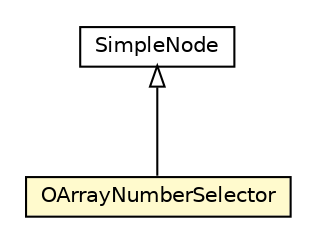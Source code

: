 #!/usr/local/bin/dot
#
# Class diagram 
# Generated by UMLGraph version R5_6-24-gf6e263 (http://www.umlgraph.org/)
#

digraph G {
	edge [fontname="Helvetica",fontsize=10,labelfontname="Helvetica",labelfontsize=10];
	node [fontname="Helvetica",fontsize=10,shape=plaintext];
	nodesep=0.25;
	ranksep=0.5;
	// com.orientechnologies.orient.core.sql.parser.SimpleNode
	c1541059 [label=<<table title="com.orientechnologies.orient.core.sql.parser.SimpleNode" border="0" cellborder="1" cellspacing="0" cellpadding="2" port="p" href="./SimpleNode.html">
		<tr><td><table border="0" cellspacing="0" cellpadding="1">
<tr><td align="center" balign="center"> SimpleNode </td></tr>
		</table></td></tr>
		</table>>, URL="./SimpleNode.html", fontname="Helvetica", fontcolor="black", fontsize=10.0];
	// com.orientechnologies.orient.core.sql.parser.OArrayNumberSelector
	c1541069 [label=<<table title="com.orientechnologies.orient.core.sql.parser.OArrayNumberSelector" border="0" cellborder="1" cellspacing="0" cellpadding="2" port="p" bgcolor="lemonChiffon" href="./OArrayNumberSelector.html">
		<tr><td><table border="0" cellspacing="0" cellpadding="1">
<tr><td align="center" balign="center"> OArrayNumberSelector </td></tr>
		</table></td></tr>
		</table>>, URL="./OArrayNumberSelector.html", fontname="Helvetica", fontcolor="black", fontsize=10.0];
	//com.orientechnologies.orient.core.sql.parser.OArrayNumberSelector extends com.orientechnologies.orient.core.sql.parser.SimpleNode
	c1541059:p -> c1541069:p [dir=back,arrowtail=empty];
}

